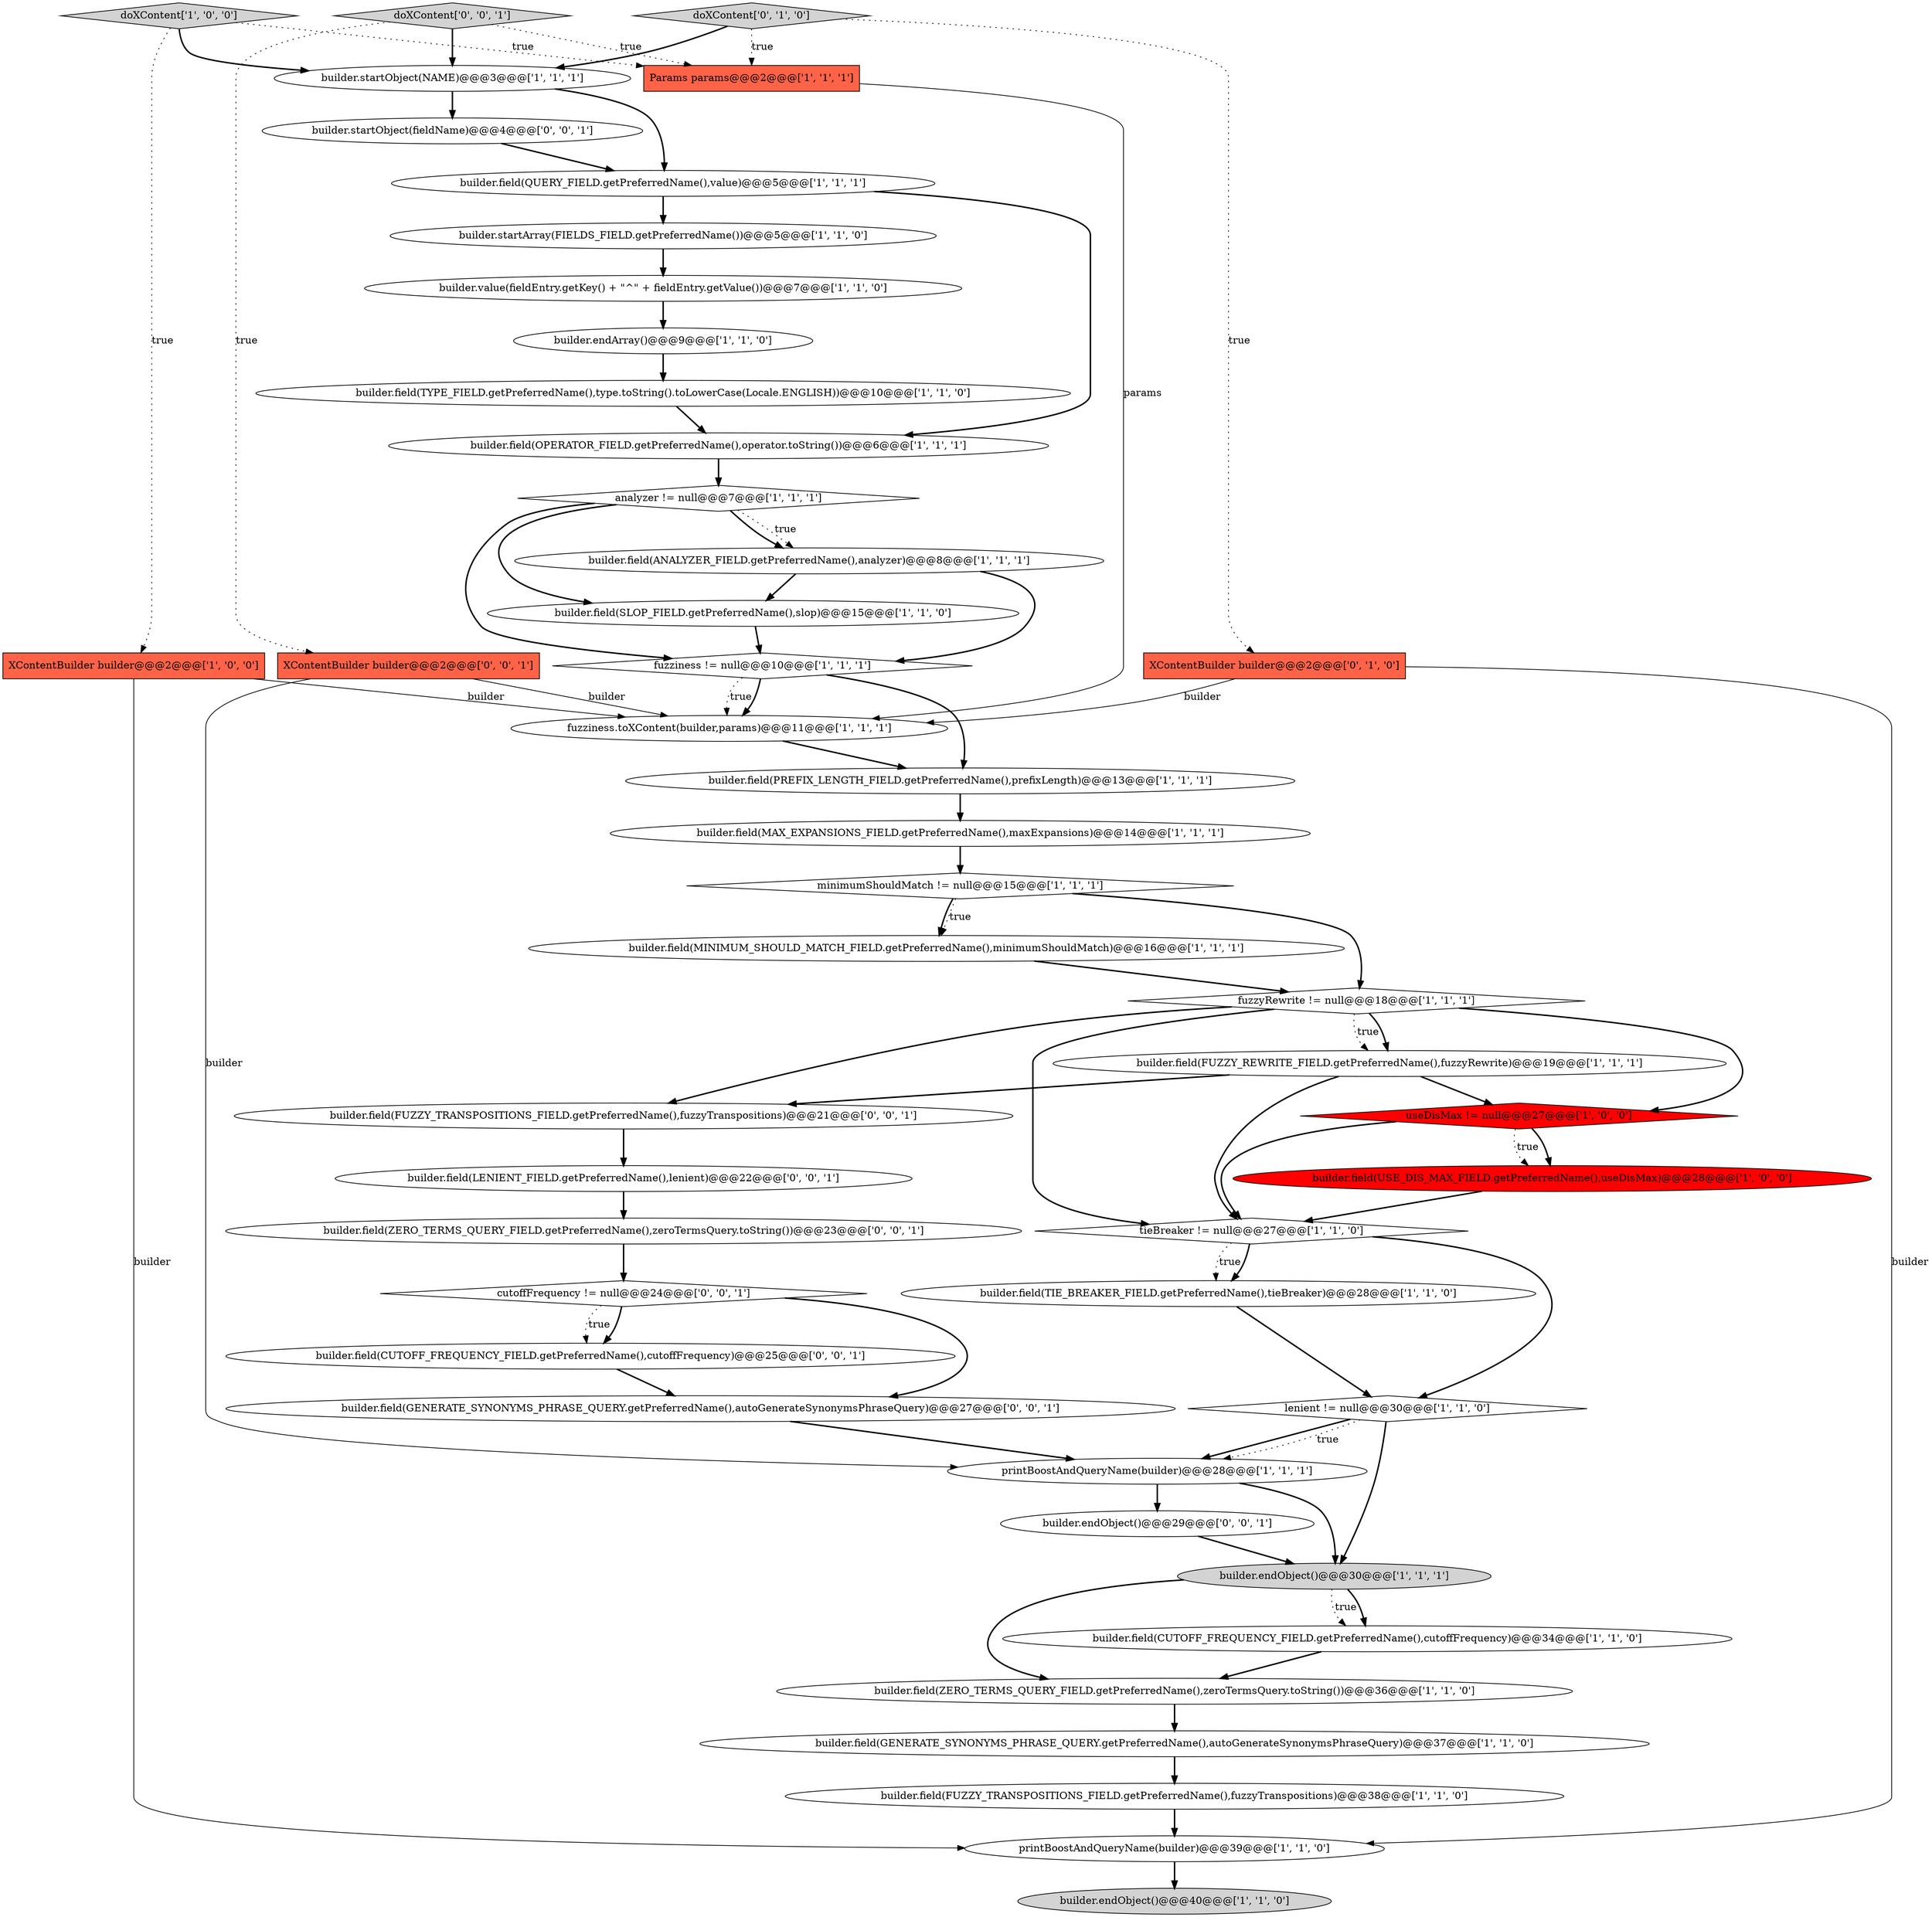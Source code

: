 digraph {
28 [style = filled, label = "builder.value(fieldEntry.getKey() + \"^\" + fieldEntry.getValue())@@@7@@@['1', '1', '0']", fillcolor = white, shape = ellipse image = "AAA0AAABBB1BBB"];
42 [style = filled, label = "builder.field(LENIENT_FIELD.getPreferredName(),lenient)@@@22@@@['0', '0', '1']", fillcolor = white, shape = ellipse image = "AAA0AAABBB3BBB"];
30 [style = filled, label = "analyzer != null@@@7@@@['1', '1', '1']", fillcolor = white, shape = diamond image = "AAA0AAABBB1BBB"];
25 [style = filled, label = "doXContent['1', '0', '0']", fillcolor = lightgray, shape = diamond image = "AAA0AAABBB1BBB"];
0 [style = filled, label = "builder.field(SLOP_FIELD.getPreferredName(),slop)@@@15@@@['1', '1', '0']", fillcolor = white, shape = ellipse image = "AAA0AAABBB1BBB"];
19 [style = filled, label = "lenient != null@@@30@@@['1', '1', '0']", fillcolor = white, shape = diamond image = "AAA0AAABBB1BBB"];
21 [style = filled, label = "fuzziness.toXContent(builder,params)@@@11@@@['1', '1', '1']", fillcolor = white, shape = ellipse image = "AAA0AAABBB1BBB"];
24 [style = filled, label = "fuzzyRewrite != null@@@18@@@['1', '1', '1']", fillcolor = white, shape = diamond image = "AAA0AAABBB1BBB"];
4 [style = filled, label = "printBoostAndQueryName(builder)@@@39@@@['1', '1', '0']", fillcolor = white, shape = ellipse image = "AAA0AAABBB1BBB"];
45 [style = filled, label = "builder.field(CUTOFF_FREQUENCY_FIELD.getPreferredName(),cutoffFrequency)@@@25@@@['0', '0', '1']", fillcolor = white, shape = ellipse image = "AAA0AAABBB3BBB"];
8 [style = filled, label = "builder.field(OPERATOR_FIELD.getPreferredName(),operator.toString())@@@6@@@['1', '1', '1']", fillcolor = white, shape = ellipse image = "AAA0AAABBB1BBB"];
33 [style = filled, label = "printBoostAndQueryName(builder)@@@28@@@['1', '1', '1']", fillcolor = white, shape = ellipse image = "AAA0AAABBB1BBB"];
20 [style = filled, label = "builder.endObject()@@@30@@@['1', '1', '1']", fillcolor = lightgray, shape = ellipse image = "AAA0AAABBB1BBB"];
43 [style = filled, label = "builder.field(GENERATE_SYNONYMS_PHRASE_QUERY.getPreferredName(),autoGenerateSynonymsPhraseQuery)@@@27@@@['0', '0', '1']", fillcolor = white, shape = ellipse image = "AAA0AAABBB3BBB"];
32 [style = filled, label = "builder.endObject()@@@40@@@['1', '1', '0']", fillcolor = lightgray, shape = ellipse image = "AAA0AAABBB1BBB"];
2 [style = filled, label = "builder.field(ZERO_TERMS_QUERY_FIELD.getPreferredName(),zeroTermsQuery.toString())@@@36@@@['1', '1', '0']", fillcolor = white, shape = ellipse image = "AAA0AAABBB1BBB"];
40 [style = filled, label = "doXContent['0', '0', '1']", fillcolor = lightgray, shape = diamond image = "AAA0AAABBB3BBB"];
39 [style = filled, label = "cutoffFrequency != null@@@24@@@['0', '0', '1']", fillcolor = white, shape = diamond image = "AAA0AAABBB3BBB"];
3 [style = filled, label = "builder.field(MAX_EXPANSIONS_FIELD.getPreferredName(),maxExpansions)@@@14@@@['1', '1', '1']", fillcolor = white, shape = ellipse image = "AAA0AAABBB1BBB"];
9 [style = filled, label = "builder.field(TYPE_FIELD.getPreferredName(),type.toString().toLowerCase(Locale.ENGLISH))@@@10@@@['1', '1', '0']", fillcolor = white, shape = ellipse image = "AAA0AAABBB1BBB"];
18 [style = filled, label = "builder.field(ANALYZER_FIELD.getPreferredName(),analyzer)@@@8@@@['1', '1', '1']", fillcolor = white, shape = ellipse image = "AAA0AAABBB1BBB"];
1 [style = filled, label = "builder.field(PREFIX_LENGTH_FIELD.getPreferredName(),prefixLength)@@@13@@@['1', '1', '1']", fillcolor = white, shape = ellipse image = "AAA0AAABBB1BBB"];
29 [style = filled, label = "builder.field(USE_DIS_MAX_FIELD.getPreferredName(),useDisMax)@@@28@@@['1', '0', '0']", fillcolor = red, shape = ellipse image = "AAA1AAABBB1BBB"];
13 [style = filled, label = "useDisMax != null@@@27@@@['1', '0', '0']", fillcolor = red, shape = diamond image = "AAA1AAABBB1BBB"];
16 [style = filled, label = "minimumShouldMatch != null@@@15@@@['1', '1', '1']", fillcolor = white, shape = diamond image = "AAA0AAABBB1BBB"];
22 [style = filled, label = "builder.field(TIE_BREAKER_FIELD.getPreferredName(),tieBreaker)@@@28@@@['1', '1', '0']", fillcolor = white, shape = ellipse image = "AAA0AAABBB1BBB"];
23 [style = filled, label = "builder.field(FUZZY_REWRITE_FIELD.getPreferredName(),fuzzyRewrite)@@@19@@@['1', '1', '1']", fillcolor = white, shape = ellipse image = "AAA0AAABBB1BBB"];
36 [style = filled, label = "XContentBuilder builder@@@2@@@['0', '0', '1']", fillcolor = tomato, shape = box image = "AAA0AAABBB3BBB"];
41 [style = filled, label = "builder.startObject(fieldName)@@@4@@@['0', '0', '1']", fillcolor = white, shape = ellipse image = "AAA0AAABBB3BBB"];
17 [style = filled, label = "builder.field(MINIMUM_SHOULD_MATCH_FIELD.getPreferredName(),minimumShouldMatch)@@@16@@@['1', '1', '1']", fillcolor = white, shape = ellipse image = "AAA0AAABBB1BBB"];
26 [style = filled, label = "XContentBuilder builder@@@2@@@['1', '0', '0']", fillcolor = tomato, shape = box image = "AAA0AAABBB1BBB"];
10 [style = filled, label = "builder.field(GENERATE_SYNONYMS_PHRASE_QUERY.getPreferredName(),autoGenerateSynonymsPhraseQuery)@@@37@@@['1', '1', '0']", fillcolor = white, shape = ellipse image = "AAA0AAABBB1BBB"];
12 [style = filled, label = "builder.field(FUZZY_TRANSPOSITIONS_FIELD.getPreferredName(),fuzzyTranspositions)@@@38@@@['1', '1', '0']", fillcolor = white, shape = ellipse image = "AAA0AAABBB1BBB"];
31 [style = filled, label = "Params params@@@2@@@['1', '1', '1']", fillcolor = tomato, shape = box image = "AAA0AAABBB1BBB"];
37 [style = filled, label = "builder.field(FUZZY_TRANSPOSITIONS_FIELD.getPreferredName(),fuzzyTranspositions)@@@21@@@['0', '0', '1']", fillcolor = white, shape = ellipse image = "AAA0AAABBB3BBB"];
14 [style = filled, label = "builder.endArray()@@@9@@@['1', '1', '0']", fillcolor = white, shape = ellipse image = "AAA0AAABBB1BBB"];
7 [style = filled, label = "builder.startArray(FIELDS_FIELD.getPreferredName())@@@5@@@['1', '1', '0']", fillcolor = white, shape = ellipse image = "AAA0AAABBB1BBB"];
5 [style = filled, label = "builder.startObject(NAME)@@@3@@@['1', '1', '1']", fillcolor = white, shape = ellipse image = "AAA0AAABBB1BBB"];
38 [style = filled, label = "builder.field(ZERO_TERMS_QUERY_FIELD.getPreferredName(),zeroTermsQuery.toString())@@@23@@@['0', '0', '1']", fillcolor = white, shape = ellipse image = "AAA0AAABBB3BBB"];
11 [style = filled, label = "tieBreaker != null@@@27@@@['1', '1', '0']", fillcolor = white, shape = diamond image = "AAA0AAABBB1BBB"];
6 [style = filled, label = "builder.field(QUERY_FIELD.getPreferredName(),value)@@@5@@@['1', '1', '1']", fillcolor = white, shape = ellipse image = "AAA0AAABBB1BBB"];
44 [style = filled, label = "builder.endObject()@@@29@@@['0', '0', '1']", fillcolor = white, shape = ellipse image = "AAA0AAABBB3BBB"];
27 [style = filled, label = "fuzziness != null@@@10@@@['1', '1', '1']", fillcolor = white, shape = diamond image = "AAA0AAABBB1BBB"];
34 [style = filled, label = "XContentBuilder builder@@@2@@@['0', '1', '0']", fillcolor = tomato, shape = box image = "AAA0AAABBB2BBB"];
35 [style = filled, label = "doXContent['0', '1', '0']", fillcolor = lightgray, shape = diamond image = "AAA0AAABBB2BBB"];
15 [style = filled, label = "builder.field(CUTOFF_FREQUENCY_FIELD.getPreferredName(),cutoffFrequency)@@@34@@@['1', '1', '0']", fillcolor = white, shape = ellipse image = "AAA0AAABBB1BBB"];
19->33 [style = bold, label=""];
8->30 [style = bold, label=""];
15->2 [style = bold, label=""];
27->1 [style = bold, label=""];
34->4 [style = solid, label="builder"];
33->20 [style = bold, label=""];
22->19 [style = bold, label=""];
0->27 [style = bold, label=""];
25->31 [style = dotted, label="true"];
16->24 [style = bold, label=""];
19->20 [style = bold, label=""];
16->17 [style = dotted, label="true"];
30->27 [style = bold, label=""];
39->43 [style = bold, label=""];
1->3 [style = bold, label=""];
20->15 [style = dotted, label="true"];
19->33 [style = dotted, label="true"];
40->31 [style = dotted, label="true"];
39->45 [style = bold, label=""];
41->6 [style = bold, label=""];
16->17 [style = bold, label=""];
27->21 [style = dotted, label="true"];
3->16 [style = bold, label=""];
11->19 [style = bold, label=""];
40->36 [style = dotted, label="true"];
9->8 [style = bold, label=""];
26->4 [style = solid, label="builder"];
30->18 [style = bold, label=""];
13->11 [style = bold, label=""];
2->10 [style = bold, label=""];
38->39 [style = bold, label=""];
34->21 [style = solid, label="builder"];
11->22 [style = dotted, label="true"];
28->14 [style = bold, label=""];
35->31 [style = dotted, label="true"];
36->33 [style = solid, label="builder"];
20->2 [style = bold, label=""];
35->5 [style = bold, label=""];
37->42 [style = bold, label=""];
26->21 [style = solid, label="builder"];
36->21 [style = solid, label="builder"];
13->29 [style = bold, label=""];
17->24 [style = bold, label=""];
23->37 [style = bold, label=""];
5->41 [style = bold, label=""];
24->23 [style = dotted, label="true"];
5->6 [style = bold, label=""];
7->28 [style = bold, label=""];
12->4 [style = bold, label=""];
31->21 [style = solid, label="params"];
18->27 [style = bold, label=""];
23->13 [style = bold, label=""];
10->12 [style = bold, label=""];
24->11 [style = bold, label=""];
45->43 [style = bold, label=""];
44->20 [style = bold, label=""];
40->5 [style = bold, label=""];
30->18 [style = dotted, label="true"];
21->1 [style = bold, label=""];
6->8 [style = bold, label=""];
24->37 [style = bold, label=""];
13->29 [style = dotted, label="true"];
11->22 [style = bold, label=""];
43->33 [style = bold, label=""];
35->34 [style = dotted, label="true"];
25->5 [style = bold, label=""];
14->9 [style = bold, label=""];
30->0 [style = bold, label=""];
23->11 [style = bold, label=""];
6->7 [style = bold, label=""];
33->44 [style = bold, label=""];
27->21 [style = bold, label=""];
20->15 [style = bold, label=""];
39->45 [style = dotted, label="true"];
18->0 [style = bold, label=""];
29->11 [style = bold, label=""];
4->32 [style = bold, label=""];
42->38 [style = bold, label=""];
25->26 [style = dotted, label="true"];
24->13 [style = bold, label=""];
24->23 [style = bold, label=""];
}
